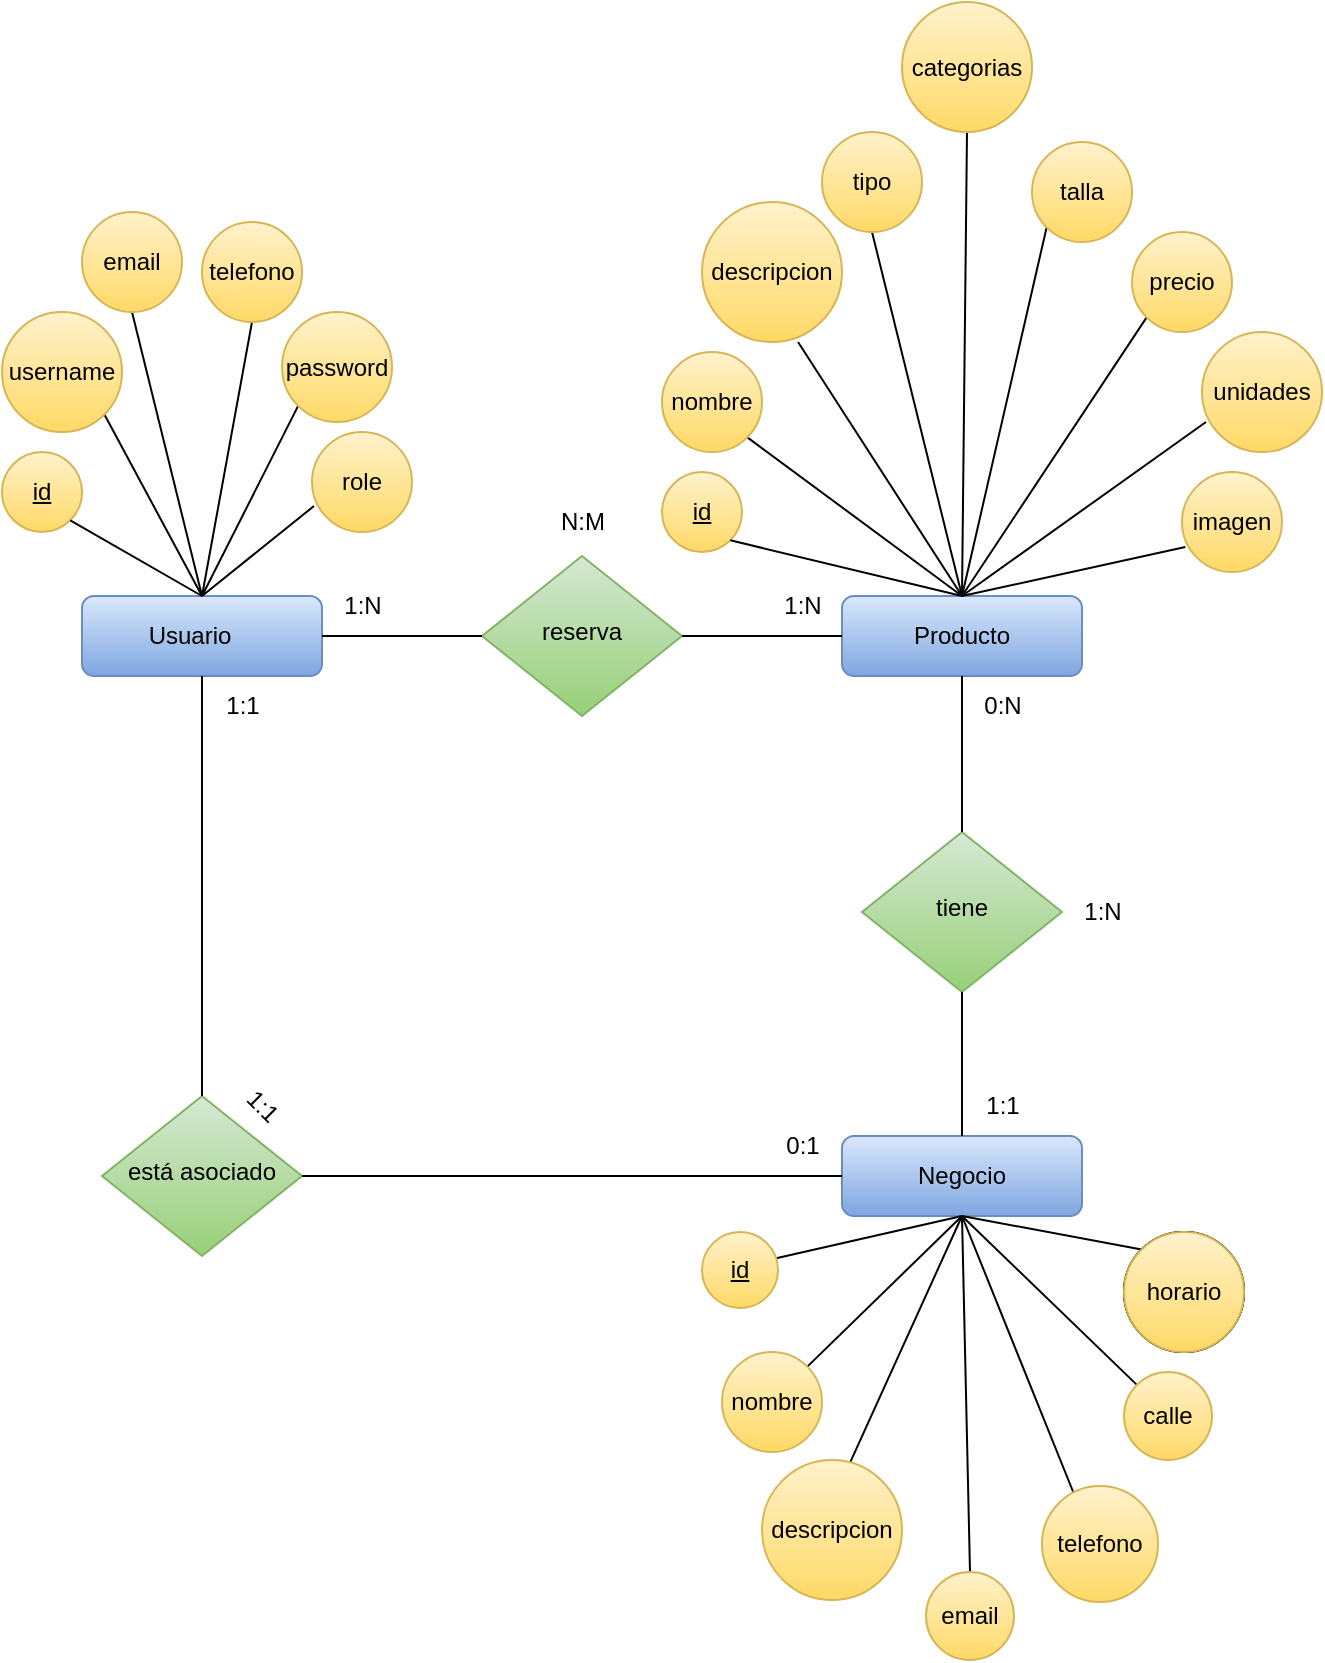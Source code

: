 <mxfile version="23.1.5" type="device">
  <diagram id="C5RBs43oDa-KdzZeNtuy" name="Page-1">
    <mxGraphModel dx="714" dy="2006" grid="1" gridSize="10" guides="1" tooltips="1" connect="1" arrows="1" fold="1" page="1" pageScale="1" pageWidth="827" pageHeight="1169" math="0" shadow="0">
      <root>
        <mxCell id="WIyWlLk6GJQsqaUBKTNV-0" />
        <mxCell id="WIyWlLk6GJQsqaUBKTNV-1" parent="WIyWlLk6GJQsqaUBKTNV-0" />
        <mxCell id="WIyWlLk6GJQsqaUBKTNV-3" value="Usuario&lt;span style=&quot;white-space: pre;&quot;&gt;&#x9;&lt;/span&gt;" style="rounded=1;whiteSpace=wrap;html=1;fontSize=12;glass=0;strokeWidth=1;shadow=0;fillColor=#dae8fc;strokeColor=#6c8ebf;gradientColor=#7ea6e0;" parent="WIyWlLk6GJQsqaUBKTNV-1" vertex="1">
          <mxGeometry x="150" y="242" width="120" height="40" as="geometry" />
        </mxCell>
        <mxCell id="WIyWlLk6GJQsqaUBKTNV-6" value="tiene" style="rhombus;whiteSpace=wrap;html=1;shadow=0;fontFamily=Helvetica;fontSize=12;align=center;strokeWidth=1;spacing=6;spacingTop=-4;fillColor=#d5e8d4;gradientColor=#97d077;strokeColor=#82b366;" parent="WIyWlLk6GJQsqaUBKTNV-1" vertex="1">
          <mxGeometry x="540" y="360" width="100" height="80" as="geometry" />
        </mxCell>
        <mxCell id="WIyWlLk6GJQsqaUBKTNV-10" value="reserva" style="rhombus;whiteSpace=wrap;html=1;shadow=0;fontFamily=Helvetica;fontSize=12;align=center;strokeWidth=1;spacing=6;spacingTop=-4;fillColor=#d5e8d4;gradientColor=#97d077;strokeColor=#82b366;" parent="WIyWlLk6GJQsqaUBKTNV-1" vertex="1">
          <mxGeometry x="350" y="222" width="100" height="80" as="geometry" />
        </mxCell>
        <mxCell id="WIyWlLk6GJQsqaUBKTNV-11" value="Negocio" style="rounded=1;whiteSpace=wrap;html=1;fontSize=12;glass=0;strokeWidth=1;shadow=0;fillColor=#dae8fc;gradientColor=#7ea6e0;strokeColor=#6c8ebf;" parent="WIyWlLk6GJQsqaUBKTNV-1" vertex="1">
          <mxGeometry x="530" y="512" width="120" height="40" as="geometry" />
        </mxCell>
        <mxCell id="WIyWlLk6GJQsqaUBKTNV-12" value="Producto" style="rounded=1;whiteSpace=wrap;html=1;fontSize=12;glass=0;strokeWidth=1;shadow=0;fillColor=#dae8fc;gradientColor=#7ea6e0;strokeColor=#6c8ebf;" parent="WIyWlLk6GJQsqaUBKTNV-1" vertex="1">
          <mxGeometry x="530" y="242" width="120" height="40" as="geometry" />
        </mxCell>
        <mxCell id="gk3gzCZUuM9-f1lfsv-t-0" value="está asociado" style="rhombus;whiteSpace=wrap;html=1;shadow=0;fontFamily=Helvetica;fontSize=12;align=center;strokeWidth=1;spacing=6;spacingTop=-4;fillColor=#d5e8d4;gradientColor=#97d077;strokeColor=#82b366;" parent="WIyWlLk6GJQsqaUBKTNV-1" vertex="1">
          <mxGeometry x="160" y="492" width="100" height="80" as="geometry" />
        </mxCell>
        <mxCell id="gk3gzCZUuM9-f1lfsv-t-1" value="" style="endArrow=none;html=1;rounded=0;exitX=0;exitY=0.5;exitDx=0;exitDy=0;entryX=1;entryY=0.5;entryDx=0;entryDy=0;" parent="WIyWlLk6GJQsqaUBKTNV-1" source="WIyWlLk6GJQsqaUBKTNV-11" target="gk3gzCZUuM9-f1lfsv-t-0" edge="1">
          <mxGeometry width="50" height="50" relative="1" as="geometry">
            <mxPoint x="541" y="582" as="sourcePoint" />
            <mxPoint x="191" y="532" as="targetPoint" />
          </mxGeometry>
        </mxCell>
        <mxCell id="gk3gzCZUuM9-f1lfsv-t-2" value="" style="endArrow=none;html=1;rounded=0;entryX=0.5;entryY=0;entryDx=0;entryDy=0;exitX=0.5;exitY=1;exitDx=0;exitDy=0;" parent="WIyWlLk6GJQsqaUBKTNV-1" source="WIyWlLk6GJQsqaUBKTNV-3" target="gk3gzCZUuM9-f1lfsv-t-0" edge="1">
          <mxGeometry width="50" height="50" relative="1" as="geometry">
            <mxPoint x="200" y="672" as="sourcePoint" />
            <mxPoint x="390" y="672" as="targetPoint" />
          </mxGeometry>
        </mxCell>
        <mxCell id="gk3gzCZUuM9-f1lfsv-t-3" value="0:1" style="text;html=1;align=center;verticalAlign=middle;resizable=0;points=[];autosize=1;strokeColor=none;fillColor=none;" parent="WIyWlLk6GJQsqaUBKTNV-1" vertex="1">
          <mxGeometry x="490" y="502" width="40" height="30" as="geometry" />
        </mxCell>
        <mxCell id="gk3gzCZUuM9-f1lfsv-t-4" value="1:1" style="text;html=1;align=center;verticalAlign=middle;resizable=0;points=[];autosize=1;strokeColor=none;fillColor=none;" parent="WIyWlLk6GJQsqaUBKTNV-1" vertex="1">
          <mxGeometry x="210" y="282" width="40" height="30" as="geometry" />
        </mxCell>
        <mxCell id="gk3gzCZUuM9-f1lfsv-t-5" value="1:1" style="text;html=1;align=center;verticalAlign=middle;resizable=0;points=[];autosize=1;strokeColor=none;fillColor=none;rotation=45;" parent="WIyWlLk6GJQsqaUBKTNV-1" vertex="1">
          <mxGeometry x="220" y="482" width="40" height="30" as="geometry" />
        </mxCell>
        <mxCell id="gk3gzCZUuM9-f1lfsv-t-6" value="" style="endArrow=none;html=1;rounded=0;exitX=0.5;exitY=0;exitDx=0;exitDy=0;entryX=0.5;entryY=1;entryDx=0;entryDy=0;" parent="WIyWlLk6GJQsqaUBKTNV-1" source="WIyWlLk6GJQsqaUBKTNV-11" target="WIyWlLk6GJQsqaUBKTNV-6" edge="1">
          <mxGeometry width="50" height="50" relative="1" as="geometry">
            <mxPoint x="540" y="542" as="sourcePoint" />
            <mxPoint x="350" y="542" as="targetPoint" />
          </mxGeometry>
        </mxCell>
        <mxCell id="gk3gzCZUuM9-f1lfsv-t-7" value="" style="endArrow=none;html=1;rounded=0;exitX=0.5;exitY=0;exitDx=0;exitDy=0;entryX=0.5;entryY=1;entryDx=0;entryDy=0;" parent="WIyWlLk6GJQsqaUBKTNV-1" source="WIyWlLk6GJQsqaUBKTNV-6" target="WIyWlLk6GJQsqaUBKTNV-12" edge="1">
          <mxGeometry width="50" height="50" relative="1" as="geometry">
            <mxPoint x="600" y="662" as="sourcePoint" />
            <mxPoint x="600" y="522" as="targetPoint" />
          </mxGeometry>
        </mxCell>
        <mxCell id="gk3gzCZUuM9-f1lfsv-t-8" value="0:N" style="text;html=1;align=center;verticalAlign=middle;resizable=0;points=[];autosize=1;strokeColor=none;fillColor=none;" parent="WIyWlLk6GJQsqaUBKTNV-1" vertex="1">
          <mxGeometry x="590" y="282" width="40" height="30" as="geometry" />
        </mxCell>
        <mxCell id="gk3gzCZUuM9-f1lfsv-t-9" value="1:1" style="text;html=1;align=center;verticalAlign=middle;resizable=0;points=[];autosize=1;strokeColor=none;fillColor=none;" parent="WIyWlLk6GJQsqaUBKTNV-1" vertex="1">
          <mxGeometry x="590" y="482" width="40" height="30" as="geometry" />
        </mxCell>
        <mxCell id="gk3gzCZUuM9-f1lfsv-t-10" value="1:N" style="text;html=1;align=center;verticalAlign=middle;resizable=0;points=[];autosize=1;strokeColor=none;fillColor=none;" parent="WIyWlLk6GJQsqaUBKTNV-1" vertex="1">
          <mxGeometry x="640" y="385" width="40" height="30" as="geometry" />
        </mxCell>
        <mxCell id="gk3gzCZUuM9-f1lfsv-t-11" value="" style="endArrow=none;html=1;rounded=0;entryX=0;entryY=0.5;entryDx=0;entryDy=0;exitX=1;exitY=0.5;exitDx=0;exitDy=0;" parent="WIyWlLk6GJQsqaUBKTNV-1" source="WIyWlLk6GJQsqaUBKTNV-3" target="WIyWlLk6GJQsqaUBKTNV-10" edge="1">
          <mxGeometry width="50" height="50" relative="1" as="geometry">
            <mxPoint x="211" y="292" as="sourcePoint" />
            <mxPoint x="211" y="642" as="targetPoint" />
          </mxGeometry>
        </mxCell>
        <mxCell id="gk3gzCZUuM9-f1lfsv-t-12" value="" style="endArrow=none;html=1;rounded=0;entryX=0;entryY=0.5;entryDx=0;entryDy=0;exitX=1;exitY=0.5;exitDx=0;exitDy=0;" parent="WIyWlLk6GJQsqaUBKTNV-1" source="WIyWlLk6GJQsqaUBKTNV-10" target="WIyWlLk6GJQsqaUBKTNV-12" edge="1">
          <mxGeometry width="50" height="50" relative="1" as="geometry">
            <mxPoint x="271" y="272" as="sourcePoint" />
            <mxPoint x="360" y="272" as="targetPoint" />
          </mxGeometry>
        </mxCell>
        <mxCell id="gk3gzCZUuM9-f1lfsv-t-13" value="1:N" style="text;html=1;align=center;verticalAlign=middle;resizable=0;points=[];autosize=1;strokeColor=none;fillColor=none;" parent="WIyWlLk6GJQsqaUBKTNV-1" vertex="1">
          <mxGeometry x="490" y="232" width="40" height="30" as="geometry" />
        </mxCell>
        <mxCell id="gk3gzCZUuM9-f1lfsv-t-14" value="1:N" style="text;html=1;align=center;verticalAlign=middle;resizable=0;points=[];autosize=1;strokeColor=none;fillColor=none;" parent="WIyWlLk6GJQsqaUBKTNV-1" vertex="1">
          <mxGeometry x="270" y="232" width="40" height="30" as="geometry" />
        </mxCell>
        <mxCell id="gk3gzCZUuM9-f1lfsv-t-15" value="N:M" style="text;html=1;align=center;verticalAlign=middle;resizable=0;points=[];autosize=1;strokeColor=none;fillColor=none;" parent="WIyWlLk6GJQsqaUBKTNV-1" vertex="1">
          <mxGeometry x="375" y="190" width="50" height="30" as="geometry" />
        </mxCell>
        <mxCell id="gk3gzCZUuM9-f1lfsv-t-16" value="&lt;u&gt;id&lt;/u&gt;" style="ellipse;whiteSpace=wrap;html=1;aspect=fixed;fillColor=#fff2cc;gradientColor=#ffd966;strokeColor=#d6b656;" parent="WIyWlLk6GJQsqaUBKTNV-1" vertex="1">
          <mxGeometry x="110" y="170" width="40" height="40" as="geometry" />
        </mxCell>
        <mxCell id="gk3gzCZUuM9-f1lfsv-t-17" value="" style="endArrow=none;html=1;rounded=0;entryX=1;entryY=1;entryDx=0;entryDy=0;exitX=0.5;exitY=0;exitDx=0;exitDy=0;" parent="WIyWlLk6GJQsqaUBKTNV-1" source="WIyWlLk6GJQsqaUBKTNV-3" target="gk3gzCZUuM9-f1lfsv-t-16" edge="1">
          <mxGeometry width="50" height="50" relative="1" as="geometry">
            <mxPoint x="280" y="272" as="sourcePoint" />
            <mxPoint x="360" y="272" as="targetPoint" />
          </mxGeometry>
        </mxCell>
        <mxCell id="gk3gzCZUuM9-f1lfsv-t-18" value="" style="endArrow=none;html=1;rounded=0;exitX=0.5;exitY=0;exitDx=0;exitDy=0;entryX=1;entryY=1;entryDx=0;entryDy=0;" parent="WIyWlLk6GJQsqaUBKTNV-1" source="WIyWlLk6GJQsqaUBKTNV-3" target="gk3gzCZUuM9-f1lfsv-t-19" edge="1">
          <mxGeometry width="50" height="50" relative="1" as="geometry">
            <mxPoint x="220" y="252" as="sourcePoint" />
            <mxPoint x="180" y="190" as="targetPoint" />
          </mxGeometry>
        </mxCell>
        <mxCell id="gk3gzCZUuM9-f1lfsv-t-19" value="username" style="ellipse;whiteSpace=wrap;html=1;aspect=fixed;fillColor=#fff2cc;gradientColor=#ffd966;strokeColor=#d6b656;" parent="WIyWlLk6GJQsqaUBKTNV-1" vertex="1">
          <mxGeometry x="110" y="100" width="60" height="60" as="geometry" />
        </mxCell>
        <mxCell id="gk3gzCZUuM9-f1lfsv-t-20" value="" style="endArrow=none;html=1;rounded=0;exitX=0.5;exitY=0;exitDx=0;exitDy=0;entryX=0.5;entryY=1;entryDx=0;entryDy=0;" parent="WIyWlLk6GJQsqaUBKTNV-1" source="WIyWlLk6GJQsqaUBKTNV-3" target="gk3gzCZUuM9-f1lfsv-t-21" edge="1">
          <mxGeometry width="50" height="50" relative="1" as="geometry">
            <mxPoint x="270" y="212" as="sourcePoint" />
            <mxPoint x="240" y="160" as="targetPoint" />
          </mxGeometry>
        </mxCell>
        <mxCell id="gk3gzCZUuM9-f1lfsv-t-21" value="email" style="ellipse;whiteSpace=wrap;html=1;aspect=fixed;fillColor=#fff2cc;gradientColor=#ffd966;strokeColor=#d6b656;" parent="WIyWlLk6GJQsqaUBKTNV-1" vertex="1">
          <mxGeometry x="150" y="50" width="50" height="50" as="geometry" />
        </mxCell>
        <mxCell id="gk3gzCZUuM9-f1lfsv-t-22" value="" style="endArrow=none;html=1;rounded=0;exitX=0.5;exitY=0;exitDx=0;exitDy=0;entryX=0.5;entryY=1;entryDx=0;entryDy=0;" parent="WIyWlLk6GJQsqaUBKTNV-1" source="WIyWlLk6GJQsqaUBKTNV-3" target="gk3gzCZUuM9-f1lfsv-t-23" edge="1">
          <mxGeometry width="50" height="50" relative="1" as="geometry">
            <mxPoint x="270" y="222" as="sourcePoint" />
            <mxPoint x="300" y="140" as="targetPoint" />
          </mxGeometry>
        </mxCell>
        <mxCell id="gk3gzCZUuM9-f1lfsv-t-23" value="telefono" style="ellipse;whiteSpace=wrap;html=1;aspect=fixed;fillColor=#fff2cc;gradientColor=#ffd966;strokeColor=#d6b656;" parent="WIyWlLk6GJQsqaUBKTNV-1" vertex="1">
          <mxGeometry x="210" y="55" width="50" height="50" as="geometry" />
        </mxCell>
        <mxCell id="gk3gzCZUuM9-f1lfsv-t-24" value="" style="endArrow=none;html=1;rounded=0;exitX=0.5;exitY=0;exitDx=0;exitDy=0;entryX=0;entryY=1;entryDx=0;entryDy=0;" parent="WIyWlLk6GJQsqaUBKTNV-1" source="WIyWlLk6GJQsqaUBKTNV-3" target="gk3gzCZUuM9-f1lfsv-t-25" edge="1">
          <mxGeometry width="50" height="50" relative="1" as="geometry">
            <mxPoint x="270" y="232" as="sourcePoint" />
            <mxPoint x="360" y="130" as="targetPoint" />
          </mxGeometry>
        </mxCell>
        <mxCell id="gk3gzCZUuM9-f1lfsv-t-25" value="password" style="ellipse;whiteSpace=wrap;html=1;aspect=fixed;fillColor=#fff2cc;gradientColor=#ffd966;strokeColor=#d6b656;" parent="WIyWlLk6GJQsqaUBKTNV-1" vertex="1">
          <mxGeometry x="250" y="100" width="55" height="55" as="geometry" />
        </mxCell>
        <mxCell id="gk3gzCZUuM9-f1lfsv-t-27" value="" style="endArrow=none;html=1;rounded=0;exitX=0.5;exitY=0;exitDx=0;exitDy=0;entryX=0.02;entryY=0.74;entryDx=0;entryDy=0;entryPerimeter=0;" parent="WIyWlLk6GJQsqaUBKTNV-1" source="WIyWlLk6GJQsqaUBKTNV-3" target="gk3gzCZUuM9-f1lfsv-t-28" edge="1">
          <mxGeometry width="50" height="50" relative="1" as="geometry">
            <mxPoint x="230" y="262" as="sourcePoint" />
            <mxPoint x="320" y="160" as="targetPoint" />
          </mxGeometry>
        </mxCell>
        <mxCell id="gk3gzCZUuM9-f1lfsv-t-28" value="role" style="ellipse;whiteSpace=wrap;html=1;aspect=fixed;fillColor=#fff2cc;gradientColor=#ffd966;strokeColor=#d6b656;" parent="WIyWlLk6GJQsqaUBKTNV-1" vertex="1">
          <mxGeometry x="265" y="160" width="50" height="50" as="geometry" />
        </mxCell>
        <mxCell id="U4q97kWRVuAyutpjhgbG-0" value="&lt;u&gt;id&lt;/u&gt;" style="ellipse;whiteSpace=wrap;html=1;aspect=fixed;fillColor=#fff2cc;gradientColor=#ffd966;strokeColor=#d6b656;" parent="WIyWlLk6GJQsqaUBKTNV-1" vertex="1">
          <mxGeometry x="440" y="180" width="40" height="40" as="geometry" />
        </mxCell>
        <mxCell id="U4q97kWRVuAyutpjhgbG-1" value="" style="endArrow=none;html=1;rounded=0;entryX=1;entryY=1;entryDx=0;entryDy=0;exitX=0.5;exitY=0;exitDx=0;exitDy=0;" parent="WIyWlLk6GJQsqaUBKTNV-1" target="U4q97kWRVuAyutpjhgbG-0" edge="1">
          <mxGeometry width="50" height="50" relative="1" as="geometry">
            <mxPoint x="590" y="242" as="sourcePoint" />
            <mxPoint x="740" y="272" as="targetPoint" />
          </mxGeometry>
        </mxCell>
        <mxCell id="U4q97kWRVuAyutpjhgbG-2" value="" style="endArrow=none;html=1;rounded=0;exitX=0.5;exitY=0;exitDx=0;exitDy=0;entryX=1;entryY=1;entryDx=0;entryDy=0;" parent="WIyWlLk6GJQsqaUBKTNV-1" target="U4q97kWRVuAyutpjhgbG-3" edge="1">
          <mxGeometry width="50" height="50" relative="1" as="geometry">
            <mxPoint x="590" y="242" as="sourcePoint" />
            <mxPoint x="560" y="190" as="targetPoint" />
          </mxGeometry>
        </mxCell>
        <mxCell id="U4q97kWRVuAyutpjhgbG-3" value="nombre" style="ellipse;whiteSpace=wrap;html=1;aspect=fixed;fillColor=#fff2cc;gradientColor=#ffd966;strokeColor=#d6b656;" parent="WIyWlLk6GJQsqaUBKTNV-1" vertex="1">
          <mxGeometry x="440" y="120" width="50" height="50" as="geometry" />
        </mxCell>
        <mxCell id="U4q97kWRVuAyutpjhgbG-4" value="" style="endArrow=none;html=1;rounded=0;exitX=0.5;exitY=0;exitDx=0;exitDy=0;entryX=0.686;entryY=1;entryDx=0;entryDy=0;entryPerimeter=0;" parent="WIyWlLk6GJQsqaUBKTNV-1" target="U4q97kWRVuAyutpjhgbG-5" edge="1">
          <mxGeometry width="50" height="50" relative="1" as="geometry">
            <mxPoint x="590" y="242" as="sourcePoint" />
            <mxPoint x="620" y="160" as="targetPoint" />
          </mxGeometry>
        </mxCell>
        <mxCell id="U4q97kWRVuAyutpjhgbG-5" value="descripcion" style="ellipse;whiteSpace=wrap;html=1;aspect=fixed;fillColor=#fff2cc;gradientColor=#ffd966;strokeColor=#d6b656;" parent="WIyWlLk6GJQsqaUBKTNV-1" vertex="1">
          <mxGeometry x="460" y="45" width="70" height="70" as="geometry" />
        </mxCell>
        <mxCell id="U4q97kWRVuAyutpjhgbG-6" value="" style="endArrow=none;html=1;rounded=0;exitX=0.5;exitY=0;exitDx=0;exitDy=0;entryX=0.5;entryY=1;entryDx=0;entryDy=0;" parent="WIyWlLk6GJQsqaUBKTNV-1" target="U4q97kWRVuAyutpjhgbG-7" edge="1">
          <mxGeometry width="50" height="50" relative="1" as="geometry">
            <mxPoint x="590" y="242" as="sourcePoint" />
            <mxPoint x="680" y="140" as="targetPoint" />
          </mxGeometry>
        </mxCell>
        <mxCell id="U4q97kWRVuAyutpjhgbG-7" value="tipo" style="ellipse;whiteSpace=wrap;html=1;aspect=fixed;fillColor=#fff2cc;gradientColor=#ffd966;strokeColor=#d6b656;" parent="WIyWlLk6GJQsqaUBKTNV-1" vertex="1">
          <mxGeometry x="520" y="10" width="50" height="50" as="geometry" />
        </mxCell>
        <mxCell id="U4q97kWRVuAyutpjhgbG-8" value="" style="endArrow=none;html=1;rounded=0;exitX=0.5;exitY=0;exitDx=0;exitDy=0;entryX=0.5;entryY=1;entryDx=0;entryDy=0;" parent="WIyWlLk6GJQsqaUBKTNV-1" target="U4q97kWRVuAyutpjhgbG-9" edge="1">
          <mxGeometry width="50" height="50" relative="1" as="geometry">
            <mxPoint x="590" y="242" as="sourcePoint" />
            <mxPoint x="740" y="130" as="targetPoint" />
          </mxGeometry>
        </mxCell>
        <mxCell id="U4q97kWRVuAyutpjhgbG-9" value="categorias" style="ellipse;whiteSpace=wrap;html=1;aspect=fixed;fillColor=#fff2cc;gradientColor=#ffd966;strokeColor=#d6b656;" parent="WIyWlLk6GJQsqaUBKTNV-1" vertex="1">
          <mxGeometry x="560" y="-55" width="65" height="65" as="geometry" />
        </mxCell>
        <mxCell id="U4q97kWRVuAyutpjhgbG-10" value="" style="endArrow=none;html=1;rounded=0;exitX=0.5;exitY=0;exitDx=0;exitDy=0;entryX=0;entryY=1;entryDx=0;entryDy=0;" parent="WIyWlLk6GJQsqaUBKTNV-1" target="U4q97kWRVuAyutpjhgbG-11" edge="1">
          <mxGeometry width="50" height="50" relative="1" as="geometry">
            <mxPoint x="590" y="242" as="sourcePoint" />
            <mxPoint x="700" y="160" as="targetPoint" />
          </mxGeometry>
        </mxCell>
        <mxCell id="U4q97kWRVuAyutpjhgbG-11" value="talla" style="ellipse;whiteSpace=wrap;html=1;aspect=fixed;fillColor=#fff2cc;gradientColor=#ffd966;strokeColor=#d6b656;" parent="WIyWlLk6GJQsqaUBKTNV-1" vertex="1">
          <mxGeometry x="625" y="15" width="50" height="50" as="geometry" />
        </mxCell>
        <mxCell id="U4q97kWRVuAyutpjhgbG-12" value="" style="endArrow=none;html=1;rounded=0;exitX=0.5;exitY=0;exitDx=0;exitDy=0;entryX=0;entryY=1;entryDx=0;entryDy=0;" parent="WIyWlLk6GJQsqaUBKTNV-1" source="WIyWlLk6GJQsqaUBKTNV-12" target="U4q97kWRVuAyutpjhgbG-13" edge="1">
          <mxGeometry width="50" height="50" relative="1" as="geometry">
            <mxPoint x="600" y="252" as="sourcePoint" />
            <mxPoint x="710" y="170" as="targetPoint" />
          </mxGeometry>
        </mxCell>
        <mxCell id="U4q97kWRVuAyutpjhgbG-13" value="precio" style="ellipse;whiteSpace=wrap;html=1;aspect=fixed;fillColor=#fff2cc;gradientColor=#ffd966;strokeColor=#d6b656;" parent="WIyWlLk6GJQsqaUBKTNV-1" vertex="1">
          <mxGeometry x="675" y="60" width="50" height="50" as="geometry" />
        </mxCell>
        <mxCell id="U4q97kWRVuAyutpjhgbG-14" value="" style="endArrow=none;html=1;rounded=0;exitX=0.5;exitY=0;exitDx=0;exitDy=0;entryX=0.033;entryY=0.75;entryDx=0;entryDy=0;entryPerimeter=0;" parent="WIyWlLk6GJQsqaUBKTNV-1" source="WIyWlLk6GJQsqaUBKTNV-12" target="U4q97kWRVuAyutpjhgbG-15" edge="1">
          <mxGeometry width="50" height="50" relative="1" as="geometry">
            <mxPoint x="600" y="252" as="sourcePoint" />
            <mxPoint x="720" y="180" as="targetPoint" />
          </mxGeometry>
        </mxCell>
        <mxCell id="U4q97kWRVuAyutpjhgbG-15" value="unidades" style="ellipse;whiteSpace=wrap;html=1;aspect=fixed;fillColor=#fff2cc;gradientColor=#ffd966;strokeColor=#d6b656;" parent="WIyWlLk6GJQsqaUBKTNV-1" vertex="1">
          <mxGeometry x="710" y="110" width="60" height="60" as="geometry" />
        </mxCell>
        <mxCell id="U4q97kWRVuAyutpjhgbG-16" value="" style="endArrow=none;html=1;rounded=0;exitX=0.5;exitY=0;exitDx=0;exitDy=0;entryX=0.033;entryY=0.75;entryDx=0;entryDy=0;entryPerimeter=0;" parent="WIyWlLk6GJQsqaUBKTNV-1" source="WIyWlLk6GJQsqaUBKTNV-12" target="U4q97kWRVuAyutpjhgbG-17" edge="1">
          <mxGeometry width="50" height="50" relative="1" as="geometry">
            <mxPoint x="600" y="302" as="sourcePoint" />
            <mxPoint x="730" y="240" as="targetPoint" />
          </mxGeometry>
        </mxCell>
        <mxCell id="U4q97kWRVuAyutpjhgbG-17" value="imagen" style="ellipse;whiteSpace=wrap;html=1;aspect=fixed;fillColor=#fff2cc;gradientColor=#ffd966;strokeColor=#d6b656;" parent="WIyWlLk6GJQsqaUBKTNV-1" vertex="1">
          <mxGeometry x="700" y="180" width="50" height="50" as="geometry" />
        </mxCell>
        <mxCell id="U4q97kWRVuAyutpjhgbG-18" value="" style="endArrow=none;html=1;rounded=0;entryX=0.5;entryY=1;entryDx=0;entryDy=0;exitX=0.947;exitY=0.353;exitDx=0;exitDy=0;exitPerimeter=0;" parent="WIyWlLk6GJQsqaUBKTNV-1" source="U4q97kWRVuAyutpjhgbG-19" target="WIyWlLk6GJQsqaUBKTNV-11" edge="1">
          <mxGeometry width="50" height="50" relative="1" as="geometry">
            <mxPoint x="500" y="580" as="sourcePoint" />
            <mxPoint x="490" y="500" as="targetPoint" />
          </mxGeometry>
        </mxCell>
        <mxCell id="U4q97kWRVuAyutpjhgbG-19" value="&lt;u&gt;id&lt;/u&gt;" style="ellipse;whiteSpace=wrap;html=1;aspect=fixed;fillColor=#fff2cc;gradientColor=#ffd966;strokeColor=#d6b656;" parent="WIyWlLk6GJQsqaUBKTNV-1" vertex="1">
          <mxGeometry x="460" y="560" width="38" height="38" as="geometry" />
        </mxCell>
        <mxCell id="U4q97kWRVuAyutpjhgbG-20" value="" style="endArrow=none;html=1;rounded=0;entryX=0.5;entryY=1;entryDx=0;entryDy=0;exitX=1;exitY=0;exitDx=0;exitDy=0;" parent="WIyWlLk6GJQsqaUBKTNV-1" source="U4q97kWRVuAyutpjhgbG-21" target="WIyWlLk6GJQsqaUBKTNV-11" edge="1">
          <mxGeometry width="50" height="50" relative="1" as="geometry">
            <mxPoint x="560" y="620" as="sourcePoint" />
            <mxPoint x="610" y="572" as="targetPoint" />
          </mxGeometry>
        </mxCell>
        <mxCell id="U4q97kWRVuAyutpjhgbG-21" value="nombre" style="ellipse;whiteSpace=wrap;html=1;aspect=fixed;fillColor=#fff2cc;gradientColor=#ffd966;strokeColor=#d6b656;" parent="WIyWlLk6GJQsqaUBKTNV-1" vertex="1">
          <mxGeometry x="470" y="620" width="50" height="50" as="geometry" />
        </mxCell>
        <mxCell id="U4q97kWRVuAyutpjhgbG-22" value="" style="endArrow=none;html=1;rounded=0;entryX=0.5;entryY=1;entryDx=0;entryDy=0;exitX=0.625;exitY=0.028;exitDx=0;exitDy=0;exitPerimeter=0;" parent="WIyWlLk6GJQsqaUBKTNV-1" source="U4q97kWRVuAyutpjhgbG-23" target="WIyWlLk6GJQsqaUBKTNV-11" edge="1">
          <mxGeometry width="50" height="50" relative="1" as="geometry">
            <mxPoint x="610" y="648" as="sourcePoint" />
            <mxPoint x="640" y="580" as="targetPoint" />
          </mxGeometry>
        </mxCell>
        <mxCell id="U4q97kWRVuAyutpjhgbG-23" value="descripcion" style="ellipse;whiteSpace=wrap;html=1;aspect=fixed;fillColor=#fff2cc;gradientColor=#ffd966;strokeColor=#d6b656;" parent="WIyWlLk6GJQsqaUBKTNV-1" vertex="1">
          <mxGeometry x="490" y="674" width="70" height="70" as="geometry" />
        </mxCell>
        <mxCell id="U4q97kWRVuAyutpjhgbG-25" value="" style="endArrow=none;html=1;rounded=0;entryX=0.5;entryY=1;entryDx=0;entryDy=0;exitX=0.5;exitY=0;exitDx=0;exitDy=0;" parent="WIyWlLk6GJQsqaUBKTNV-1" source="U4q97kWRVuAyutpjhgbG-26" target="WIyWlLk6GJQsqaUBKTNV-11" edge="1">
          <mxGeometry width="50" height="50" relative="1" as="geometry">
            <mxPoint x="693" y="646" as="sourcePoint" />
            <mxPoint x="673" y="550" as="targetPoint" />
          </mxGeometry>
        </mxCell>
        <mxCell id="U4q97kWRVuAyutpjhgbG-26" value="email" style="ellipse;whiteSpace=wrap;html=1;aspect=fixed;fillColor=#fff2cc;gradientColor=#ffd966;strokeColor=#d6b656;" parent="WIyWlLk6GJQsqaUBKTNV-1" vertex="1">
          <mxGeometry x="572" y="730" width="44" height="44" as="geometry" />
        </mxCell>
        <mxCell id="U4q97kWRVuAyutpjhgbG-27" value="" style="endArrow=none;html=1;rounded=0;entryX=0.5;entryY=1;entryDx=0;entryDy=0;exitX=0.276;exitY=0.069;exitDx=0;exitDy=0;exitPerimeter=0;" parent="WIyWlLk6GJQsqaUBKTNV-1" source="U4q97kWRVuAyutpjhgbG-28" target="WIyWlLk6GJQsqaUBKTNV-11" edge="1">
          <mxGeometry width="50" height="50" relative="1" as="geometry">
            <mxPoint x="703" y="656" as="sourcePoint" />
            <mxPoint x="600" y="562" as="targetPoint" />
          </mxGeometry>
        </mxCell>
        <mxCell id="U4q97kWRVuAyutpjhgbG-28" value="telefono" style="ellipse;whiteSpace=wrap;html=1;aspect=fixed;fillColor=#fff2cc;gradientColor=#ffd966;strokeColor=#d6b656;" parent="WIyWlLk6GJQsqaUBKTNV-1" vertex="1">
          <mxGeometry x="630" y="687" width="58" height="58" as="geometry" />
        </mxCell>
        <mxCell id="U4q97kWRVuAyutpjhgbG-29" value="" style="endArrow=none;html=1;rounded=0;entryX=0.5;entryY=1;entryDx=0;entryDy=0;exitX=0;exitY=0;exitDx=0;exitDy=0;" parent="WIyWlLk6GJQsqaUBKTNV-1" source="U4q97kWRVuAyutpjhgbG-30" target="WIyWlLk6GJQsqaUBKTNV-11" edge="1">
          <mxGeometry width="50" height="50" relative="1" as="geometry">
            <mxPoint x="713" y="666" as="sourcePoint" />
            <mxPoint x="610" y="572" as="targetPoint" />
          </mxGeometry>
        </mxCell>
        <mxCell id="U4q97kWRVuAyutpjhgbG-30" value="calle" style="ellipse;whiteSpace=wrap;html=1;aspect=fixed;fillColor=#fff2cc;gradientColor=#ffd966;strokeColor=#d6b656;" parent="WIyWlLk6GJQsqaUBKTNV-1" vertex="1">
          <mxGeometry x="671" y="630" width="44" height="44" as="geometry" />
        </mxCell>
        <mxCell id="U4q97kWRVuAyutpjhgbG-31" value="" style="endArrow=none;html=1;rounded=0;entryX=0.5;entryY=1;entryDx=0;entryDy=0;exitX=0;exitY=0;exitDx=0;exitDy=0;" parent="WIyWlLk6GJQsqaUBKTNV-1" source="U4q97kWRVuAyutpjhgbG-32" target="WIyWlLk6GJQsqaUBKTNV-11" edge="1">
          <mxGeometry width="50" height="50" relative="1" as="geometry">
            <mxPoint x="807" y="692" as="sourcePoint" />
            <mxPoint x="704" y="598" as="targetPoint" />
          </mxGeometry>
        </mxCell>
        <mxCell id="U4q97kWRVuAyutpjhgbG-32" value="horario" style="ellipse;whiteSpace=wrap;html=1;aspect=fixed;" parent="WIyWlLk6GJQsqaUBKTNV-1" vertex="1">
          <mxGeometry x="671" y="560" width="60" height="60" as="geometry" />
        </mxCell>
        <mxCell id="U4q97kWRVuAyutpjhgbG-33" value="horario" style="ellipse;whiteSpace=wrap;html=1;aspect=fixed;" parent="WIyWlLk6GJQsqaUBKTNV-1" vertex="1">
          <mxGeometry x="671" y="560" width="60" height="60" as="geometry" />
        </mxCell>
        <mxCell id="U4q97kWRVuAyutpjhgbG-34" value="horario" style="ellipse;whiteSpace=wrap;html=1;aspect=fixed;fillColor=#fff2cc;gradientColor=#ffd966;strokeColor=#d6b656;" parent="WIyWlLk6GJQsqaUBKTNV-1" vertex="1">
          <mxGeometry x="671" y="560" width="60" height="60" as="geometry" />
        </mxCell>
      </root>
    </mxGraphModel>
  </diagram>
</mxfile>
